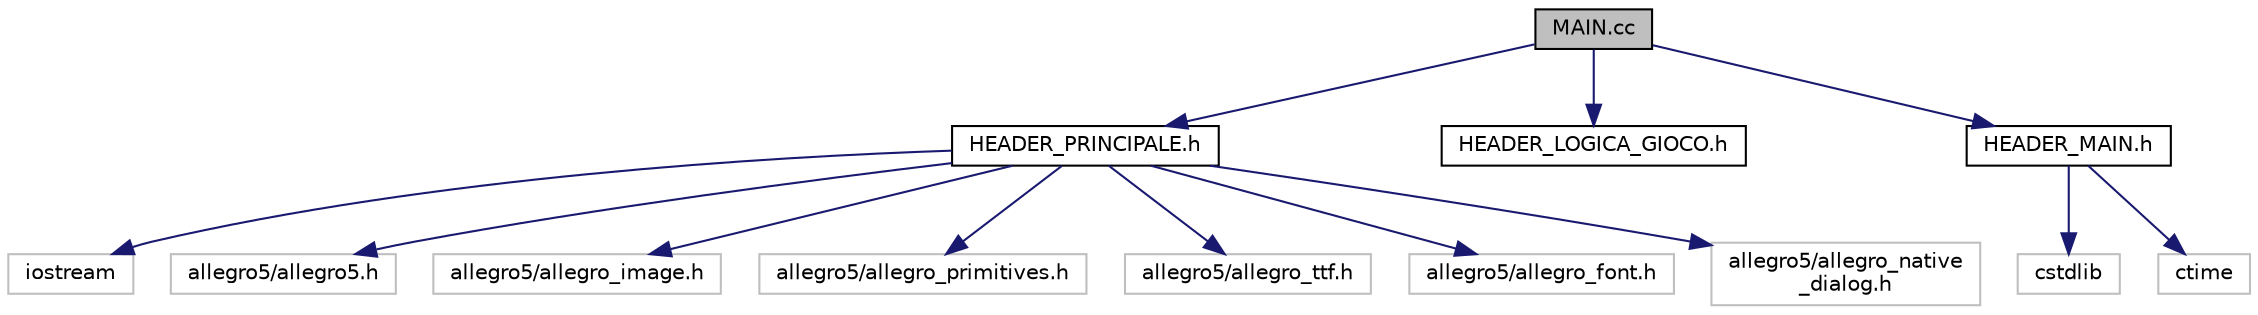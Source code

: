 digraph "MAIN.cc"
{
  edge [fontname="Helvetica",fontsize="10",labelfontname="Helvetica",labelfontsize="10"];
  node [fontname="Helvetica",fontsize="10",shape=record];
  Node1 [label="MAIN.cc",height=0.2,width=0.4,color="black", fillcolor="grey75", style="filled" fontcolor="black"];
  Node1 -> Node2 [color="midnightblue",fontsize="10",style="solid",fontname="Helvetica"];
  Node2 [label="HEADER_PRINCIPALE.h",height=0.2,width=0.4,color="black", fillcolor="white", style="filled",URL="$HEADER__PRINCIPALE_8h.html"];
  Node2 -> Node3 [color="midnightblue",fontsize="10",style="solid",fontname="Helvetica"];
  Node3 [label="iostream",height=0.2,width=0.4,color="grey75", fillcolor="white", style="filled"];
  Node2 -> Node4 [color="midnightblue",fontsize="10",style="solid",fontname="Helvetica"];
  Node4 [label="allegro5/allegro5.h",height=0.2,width=0.4,color="grey75", fillcolor="white", style="filled"];
  Node2 -> Node5 [color="midnightblue",fontsize="10",style="solid",fontname="Helvetica"];
  Node5 [label="allegro5/allegro_image.h",height=0.2,width=0.4,color="grey75", fillcolor="white", style="filled"];
  Node2 -> Node6 [color="midnightblue",fontsize="10",style="solid",fontname="Helvetica"];
  Node6 [label="allegro5/allegro_primitives.h",height=0.2,width=0.4,color="grey75", fillcolor="white", style="filled"];
  Node2 -> Node7 [color="midnightblue",fontsize="10",style="solid",fontname="Helvetica"];
  Node7 [label="allegro5/allegro_ttf.h",height=0.2,width=0.4,color="grey75", fillcolor="white", style="filled"];
  Node2 -> Node8 [color="midnightblue",fontsize="10",style="solid",fontname="Helvetica"];
  Node8 [label="allegro5/allegro_font.h",height=0.2,width=0.4,color="grey75", fillcolor="white", style="filled"];
  Node2 -> Node9 [color="midnightblue",fontsize="10",style="solid",fontname="Helvetica"];
  Node9 [label="allegro5/allegro_native\l_dialog.h",height=0.2,width=0.4,color="grey75", fillcolor="white", style="filled"];
  Node1 -> Node10 [color="midnightblue",fontsize="10",style="solid",fontname="Helvetica"];
  Node10 [label="HEADER_LOGICA_GIOCO.h",height=0.2,width=0.4,color="black", fillcolor="white", style="filled",URL="$HEADER__LOGICA__GIOCO_8h.html"];
  Node1 -> Node11 [color="midnightblue",fontsize="10",style="solid",fontname="Helvetica"];
  Node11 [label="HEADER_MAIN.h",height=0.2,width=0.4,color="black", fillcolor="white", style="filled",URL="$HEADER__MAIN_8h.html"];
  Node11 -> Node12 [color="midnightblue",fontsize="10",style="solid",fontname="Helvetica"];
  Node12 [label="cstdlib",height=0.2,width=0.4,color="grey75", fillcolor="white", style="filled"];
  Node11 -> Node13 [color="midnightblue",fontsize="10",style="solid",fontname="Helvetica"];
  Node13 [label="ctime",height=0.2,width=0.4,color="grey75", fillcolor="white", style="filled"];
}
